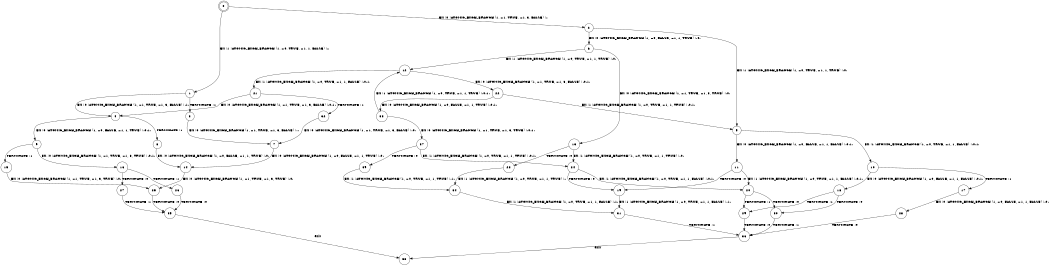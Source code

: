 digraph BCG {
size = "7, 10.5";
center = TRUE;
node [shape = circle];
0 [peripheries = 2];
0 -> 1 [label = "EX !1 !ATOMIC_EXCH_BRANCH (1, +0, TRUE, +1, 1, FALSE) !::"];
0 -> 2 [label = "EX !0 !ATOMIC_EXCH_BRANCH (1, +1, TRUE, +1, 3, FALSE) !::"];
1 -> 3 [label = "TERMINATE !1"];
1 -> 4 [label = "EX !0 !ATOMIC_EXCH_BRANCH (1, +1, TRUE, +1, 3, FALSE) !:1:"];
2 -> 5 [label = "EX !1 !ATOMIC_EXCH_BRANCH (1, +0, TRUE, +1, 1, TRUE) !:0:"];
2 -> 6 [label = "EX !0 !ATOMIC_EXCH_BRANCH (1, +0, FALSE, +1, 1, TRUE) !:0:"];
3 -> 7 [label = "EX !0 !ATOMIC_EXCH_BRANCH (1, +1, TRUE, +1, 3, FALSE) !::"];
4 -> 8 [label = "TERMINATE !1"];
4 -> 9 [label = "EX !0 !ATOMIC_EXCH_BRANCH (1, +0, FALSE, +1, 1, TRUE) !:0:1:"];
5 -> 10 [label = "EX !1 !ATOMIC_EXCH_BRANCH (1, +0, TRUE, +1, 1, FALSE) !:0:1:"];
5 -> 11 [label = "EX !0 !ATOMIC_EXCH_BRANCH (1, +0, FALSE, +1, 1, FALSE) !:0:1:"];
6 -> 12 [label = "EX !1 !ATOMIC_EXCH_BRANCH (1, +0, TRUE, +1, 1, TRUE) !:0:"];
6 -> 13 [label = "EX !0 !ATOMIC_EXCH_BRANCH (1, +1, TRUE, +1, 3, TRUE) !:0:"];
7 -> 14 [label = "EX !0 !ATOMIC_EXCH_BRANCH (1, +0, FALSE, +1, 1, TRUE) !:0:"];
8 -> 14 [label = "EX !0 !ATOMIC_EXCH_BRANCH (1, +0, FALSE, +1, 1, TRUE) !:0:"];
9 -> 15 [label = "TERMINATE !1"];
9 -> 16 [label = "EX !0 !ATOMIC_EXCH_BRANCH (1, +1, TRUE, +1, 3, TRUE) !:0:1:"];
10 -> 17 [label = "TERMINATE !1"];
10 -> 18 [label = "EX !0 !ATOMIC_EXCH_BRANCH (1, +0, FALSE, +1, 1, FALSE) !:0:1:"];
11 -> 19 [label = "TERMINATE !0"];
11 -> 20 [label = "EX !1 !ATOMIC_EXCH_BRANCH (1, +0, TRUE, +1, 1, FALSE) !:0:1:"];
12 -> 21 [label = "EX !1 !ATOMIC_EXCH_BRANCH (1, +0, TRUE, +1, 1, FALSE) !:0:1:"];
12 -> 22 [label = "EX !0 !ATOMIC_EXCH_BRANCH (1, +1, TRUE, +1, 3, FALSE) !:0:1:"];
13 -> 23 [label = "TERMINATE !0"];
13 -> 24 [label = "EX !1 !ATOMIC_EXCH_BRANCH (1, +0, TRUE, +1, 1, TRUE) !:0:"];
14 -> 25 [label = "EX !0 !ATOMIC_EXCH_BRANCH (1, +1, TRUE, +1, 3, TRUE) !:0:"];
15 -> 25 [label = "EX !0 !ATOMIC_EXCH_BRANCH (1, +1, TRUE, +1, 3, TRUE) !:0:"];
16 -> 26 [label = "TERMINATE !1"];
16 -> 27 [label = "TERMINATE !0"];
17 -> 28 [label = "EX !0 !ATOMIC_EXCH_BRANCH (1, +0, FALSE, +1, 1, FALSE) !:0:"];
18 -> 29 [label = "TERMINATE !1"];
18 -> 30 [label = "TERMINATE !0"];
19 -> 31 [label = "EX !1 !ATOMIC_EXCH_BRANCH (1, +0, TRUE, +1, 1, FALSE) !:1:"];
20 -> 29 [label = "TERMINATE !1"];
20 -> 30 [label = "TERMINATE !0"];
21 -> 32 [label = "TERMINATE !1"];
21 -> 4 [label = "EX !0 !ATOMIC_EXCH_BRANCH (1, +1, TRUE, +1, 3, FALSE) !:0:1:"];
22 -> 5 [label = "EX !1 !ATOMIC_EXCH_BRANCH (1, +0, TRUE, +1, 1, TRUE) !:0:1:"];
22 -> 33 [label = "EX !0 !ATOMIC_EXCH_BRANCH (1, +0, FALSE, +1, 1, TRUE) !:0:1:"];
23 -> 34 [label = "EX !1 !ATOMIC_EXCH_BRANCH (1, +0, TRUE, +1, 1, TRUE) !::"];
24 -> 19 [label = "TERMINATE !0"];
24 -> 20 [label = "EX !1 !ATOMIC_EXCH_BRANCH (1, +0, TRUE, +1, 1, FALSE) !:0:1:"];
25 -> 35 [label = "TERMINATE !0"];
26 -> 35 [label = "TERMINATE !0"];
27 -> 35 [label = "TERMINATE !1"];
28 -> 36 [label = "TERMINATE !0"];
29 -> 36 [label = "TERMINATE !0"];
30 -> 36 [label = "TERMINATE !1"];
31 -> 36 [label = "TERMINATE !1"];
32 -> 7 [label = "EX !0 !ATOMIC_EXCH_BRANCH (1, +1, TRUE, +1, 3, FALSE) !:0:"];
33 -> 12 [label = "EX !1 !ATOMIC_EXCH_BRANCH (1, +0, TRUE, +1, 1, TRUE) !:0:1:"];
33 -> 37 [label = "EX !0 !ATOMIC_EXCH_BRANCH (1, +1, TRUE, +1, 3, TRUE) !:0:1:"];
34 -> 31 [label = "EX !1 !ATOMIC_EXCH_BRANCH (1, +0, TRUE, +1, 1, FALSE) !:1:"];
35 -> 38 [label = "exit"];
36 -> 38 [label = "exit"];
37 -> 39 [label = "TERMINATE !0"];
37 -> 24 [label = "EX !1 !ATOMIC_EXCH_BRANCH (1, +0, TRUE, +1, 1, TRUE) !:0:1:"];
39 -> 34 [label = "EX !1 !ATOMIC_EXCH_BRANCH (1, +0, TRUE, +1, 1, TRUE) !:1:"];
}
